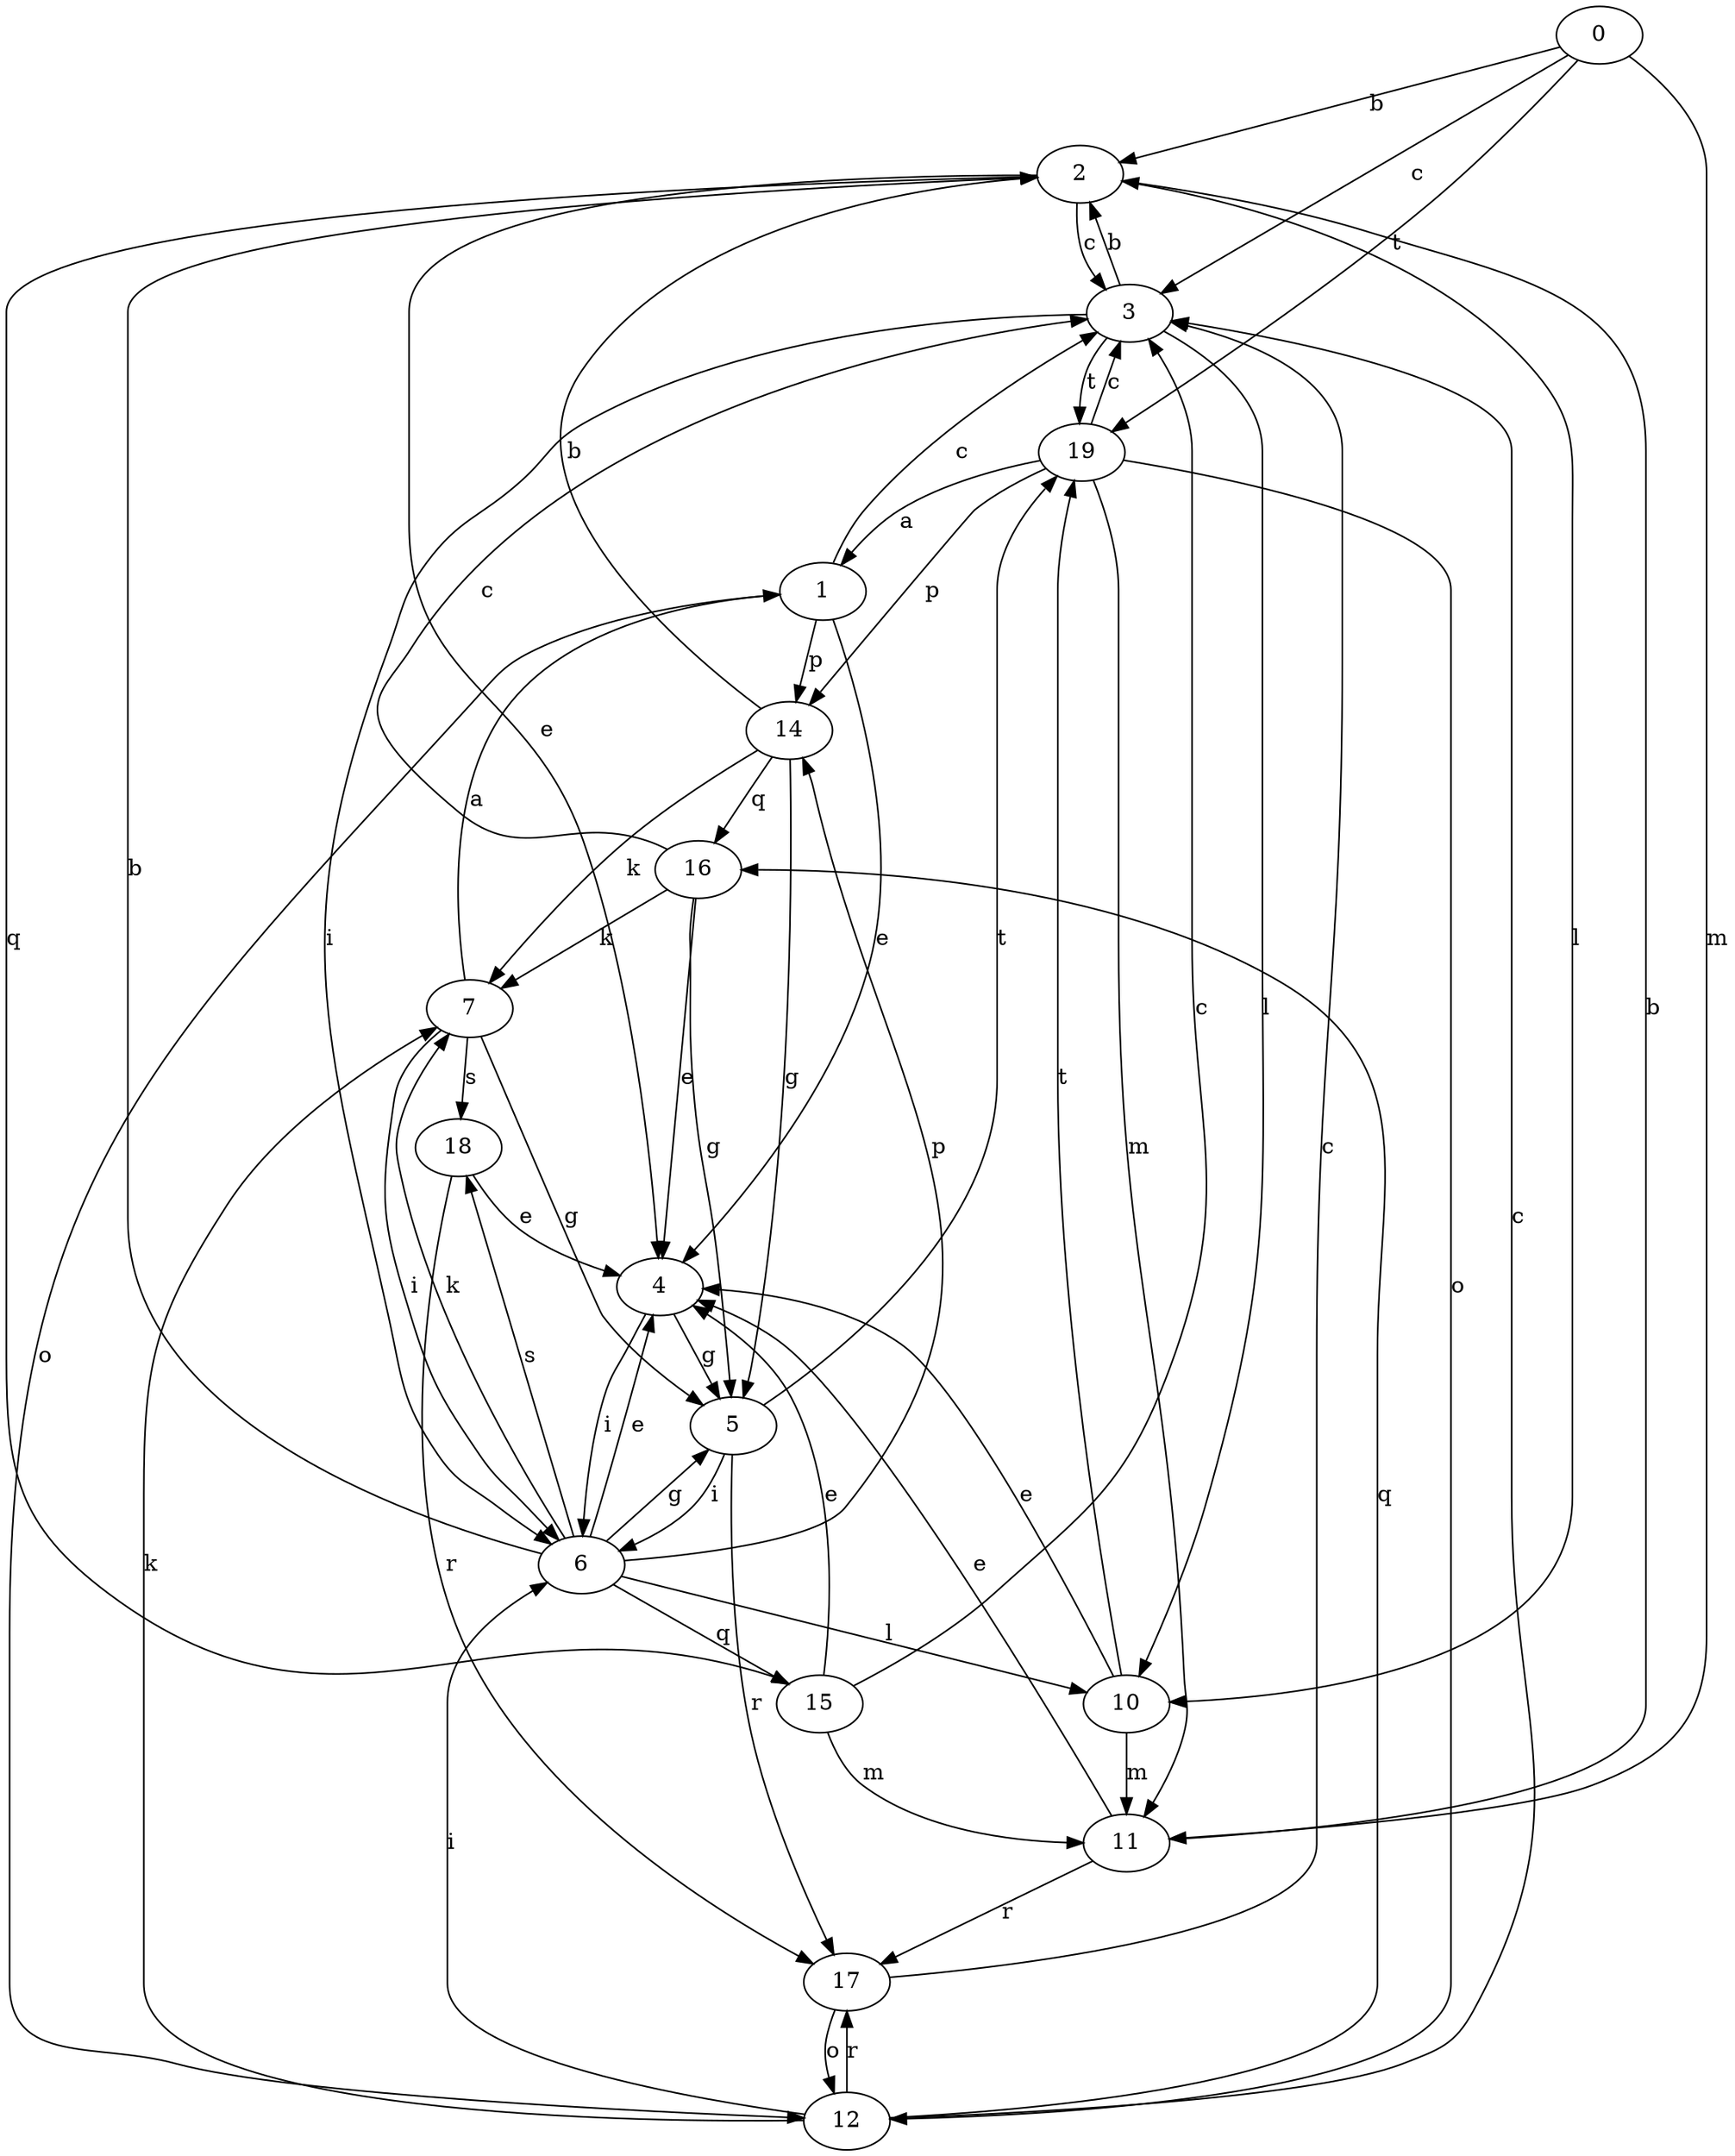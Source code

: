 strict digraph  {
0;
1;
2;
3;
4;
5;
6;
7;
10;
11;
12;
14;
15;
16;
17;
18;
19;
0 -> 2  [label=b];
0 -> 3  [label=c];
0 -> 11  [label=m];
0 -> 19  [label=t];
1 -> 3  [label=c];
1 -> 4  [label=e];
1 -> 12  [label=o];
1 -> 14  [label=p];
2 -> 3  [label=c];
2 -> 4  [label=e];
2 -> 10  [label=l];
2 -> 15  [label=q];
3 -> 2  [label=b];
3 -> 6  [label=i];
3 -> 10  [label=l];
3 -> 19  [label=t];
4 -> 5  [label=g];
4 -> 6  [label=i];
5 -> 6  [label=i];
5 -> 17  [label=r];
5 -> 19  [label=t];
6 -> 2  [label=b];
6 -> 4  [label=e];
6 -> 5  [label=g];
6 -> 7  [label=k];
6 -> 10  [label=l];
6 -> 14  [label=p];
6 -> 15  [label=q];
6 -> 18  [label=s];
7 -> 1  [label=a];
7 -> 5  [label=g];
7 -> 6  [label=i];
7 -> 18  [label=s];
10 -> 4  [label=e];
10 -> 11  [label=m];
10 -> 19  [label=t];
11 -> 2  [label=b];
11 -> 4  [label=e];
11 -> 17  [label=r];
12 -> 3  [label=c];
12 -> 6  [label=i];
12 -> 7  [label=k];
12 -> 16  [label=q];
12 -> 17  [label=r];
14 -> 2  [label=b];
14 -> 5  [label=g];
14 -> 7  [label=k];
14 -> 16  [label=q];
15 -> 3  [label=c];
15 -> 4  [label=e];
15 -> 11  [label=m];
16 -> 3  [label=c];
16 -> 4  [label=e];
16 -> 5  [label=g];
16 -> 7  [label=k];
17 -> 3  [label=c];
17 -> 12  [label=o];
18 -> 4  [label=e];
18 -> 17  [label=r];
19 -> 1  [label=a];
19 -> 3  [label=c];
19 -> 11  [label=m];
19 -> 12  [label=o];
19 -> 14  [label=p];
}
